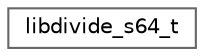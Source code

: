 digraph "Graphical Class Hierarchy"
{
 // LATEX_PDF_SIZE
  bgcolor="transparent";
  edge [fontname=Helvetica,fontsize=10,labelfontname=Helvetica,labelfontsize=10];
  node [fontname=Helvetica,fontsize=10,shape=box,height=0.2,width=0.4];
  rankdir="LR";
  Node0 [id="Node000000",label="libdivide_s64_t",height=0.2,width=0.4,color="grey40", fillcolor="white", style="filled",URL="$df/d00/structlibdivide__s64__t.html",tooltip=" "];
}
